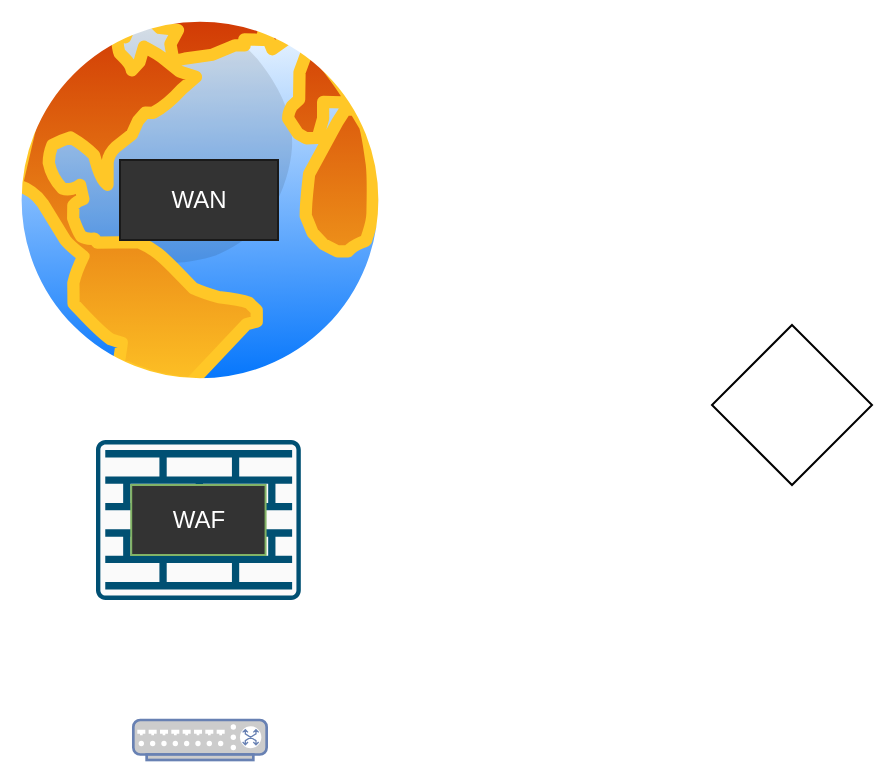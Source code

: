<mxfile version="24.5.4" type="github">
  <diagram name="Pagina-1" id="3W4L14M-POliAq9xksL8">
    <mxGraphModel dx="1050" dy="1691" grid="1" gridSize="10" guides="1" tooltips="1" connect="1" arrows="1" fold="1" page="1" pageScale="1" pageWidth="827" pageHeight="1169" math="0" shadow="0">
      <root>
        <mxCell id="0" />
        <mxCell id="1" parent="0" />
        <mxCell id="FKNjrVZzh4Au7X5KK56g-1" value="" style="image;aspect=fixed;perimeter=ellipsePerimeter;html=1;align=center;shadow=0;dashed=0;spacingTop=3;image=img/lib/active_directory/internet_globe.svg;" parent="1" vertex="1">
          <mxGeometry x="314" y="-160" width="200" height="200" as="geometry" />
        </mxCell>
        <mxCell id="FKNjrVZzh4Au7X5KK56g-2" value="&lt;font color=&quot;#ffffff&quot;&gt;WAN&lt;/font&gt;" style="text;align=center;html=1;verticalAlign=middle;whiteSpace=wrap;rounded=0;fillColor=#333333;strokeColor=#1A1A1A;gradientColor=none;" parent="1" vertex="1">
          <mxGeometry x="374" y="-80" width="79" height="40" as="geometry" />
        </mxCell>
        <mxCell id="FKNjrVZzh4Au7X5KK56g-10" value="" style="sketch=0;points=[[0.015,0.015,0],[0.985,0.015,0],[0.985,0.985,0],[0.015,0.985,0],[0.25,0,0],[0.5,0,0],[0.75,0,0],[1,0.25,0],[1,0.5,0],[1,0.75,0],[0.75,1,0],[0.5,1,0],[0.25,1,0],[0,0.75,0],[0,0.5,0],[0,0.25,0]];verticalLabelPosition=bottom;html=1;verticalAlign=top;aspect=fixed;align=center;pointerEvents=1;shape=mxgraph.cisco19.rect;prIcon=firewall;fillColor=#FAFAFA;strokeColor=#005073;" parent="1" vertex="1">
          <mxGeometry x="362" y="60" width="102.4" height="80" as="geometry" />
        </mxCell>
        <mxCell id="FKNjrVZzh4Au7X5KK56g-11" value="&lt;font color=&quot;#ffffff&quot;&gt;WAF&lt;/font&gt;" style="text;strokeColor=#82b366;align=center;fillColor=#333333;html=1;verticalAlign=middle;whiteSpace=wrap;rounded=0;gradientColor=none;" parent="1" vertex="1">
          <mxGeometry x="379.61" y="82.5" width="67.18" height="35" as="geometry" />
        </mxCell>
        <mxCell id="FKNjrVZzh4Au7X5KK56g-12" value="" style="fontColor=#0066CC;verticalAlign=top;verticalLabelPosition=bottom;labelPosition=center;align=center;html=1;outlineConnect=0;fillColor=#CCCCCC;strokeColor=#6881B3;gradientColor=none;gradientDirection=north;strokeWidth=2;shape=mxgraph.networks.switch;" parent="1" vertex="1">
          <mxGeometry x="380.66" y="200" width="66.67" height="20" as="geometry" />
        </mxCell>
        <mxCell id="HkfFPkuwNfUW_WK_gTk4-1" value="" style="rhombus;whiteSpace=wrap;html=1;" vertex="1" parent="1">
          <mxGeometry x="670" y="2.5" width="80" height="80" as="geometry" />
        </mxCell>
      </root>
    </mxGraphModel>
  </diagram>
</mxfile>
